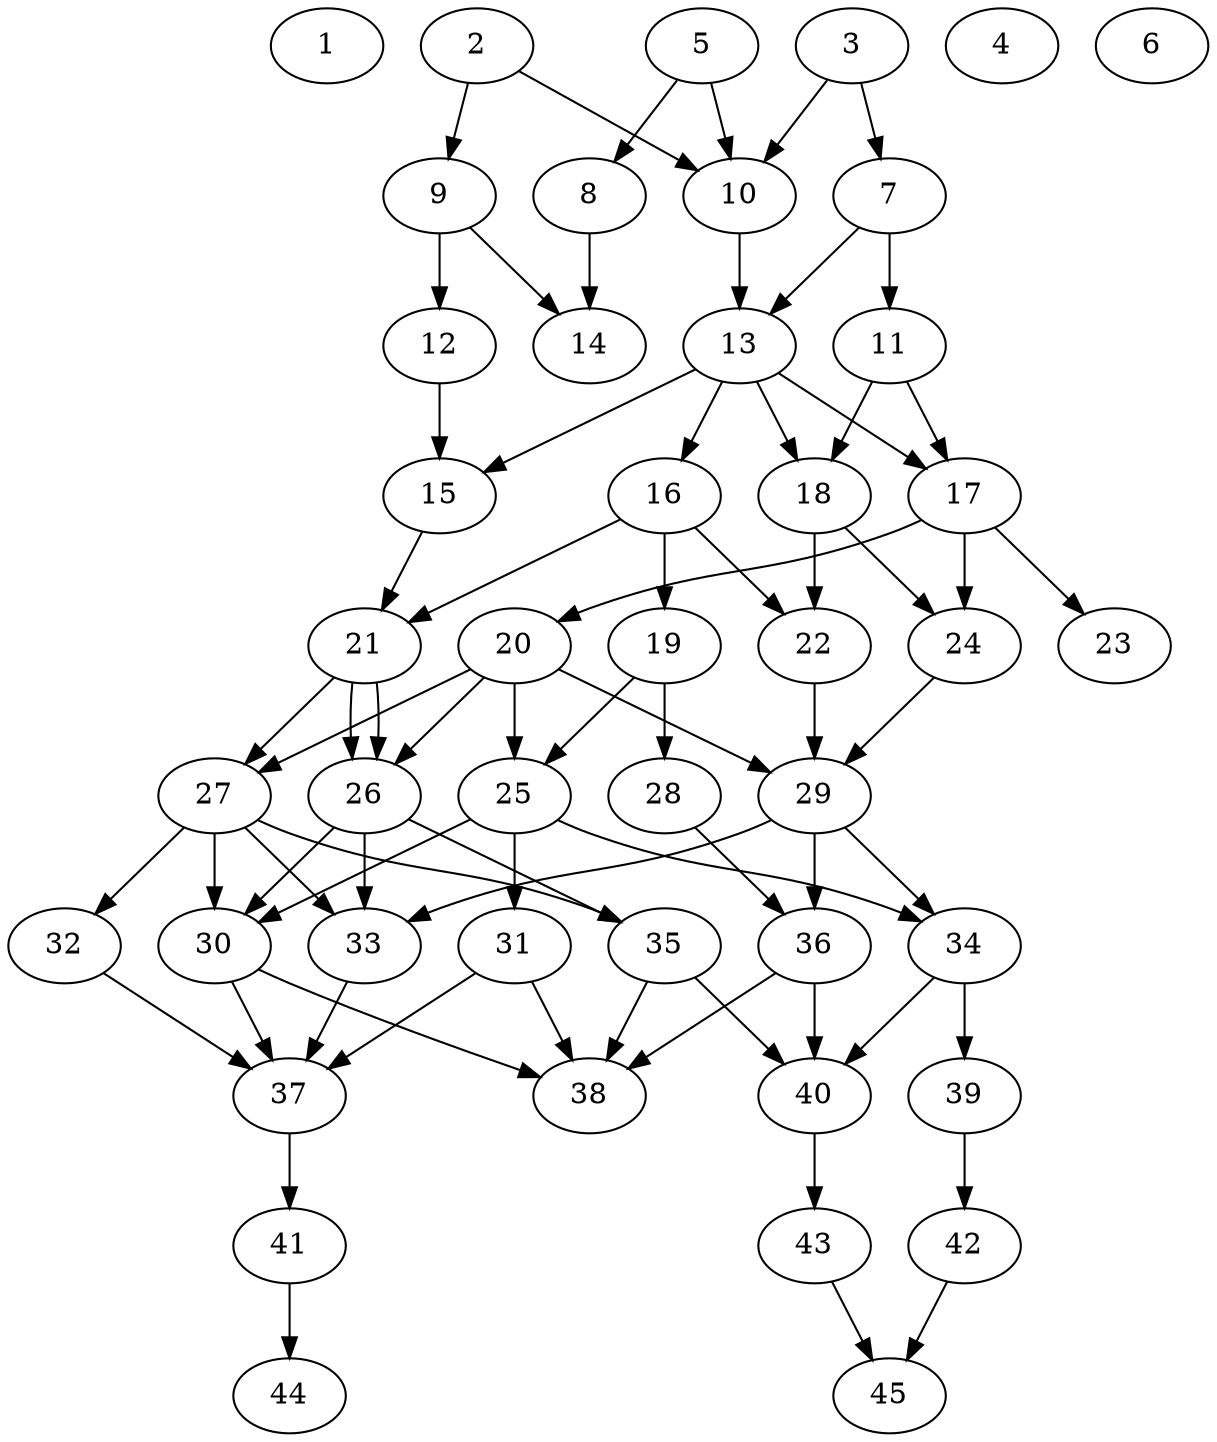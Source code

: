 // DAG automatically generated by daggen at Thu Oct  3 14:07:25 2019
// ./daggen --dot -n 45 --ccr 0.4 --fat 0.5 --regular 0.5 --density 0.5 --mindata 5242880 --maxdata 52428800 
digraph G {
  1 [size="16829440", alpha="0.09", expect_size="6731776"] 
  2 [size="128872960", alpha="0.07", expect_size="51549184"] 
  2 -> 9 [size ="51549184"]
  2 -> 10 [size ="51549184"]
  3 [size="129359360", alpha="0.16", expect_size="51743744"] 
  3 -> 7 [size ="51743744"]
  3 -> 10 [size ="51743744"]
  4 [size="39756800", alpha="0.04", expect_size="15902720"] 
  5 [size="69452800", alpha="0.09", expect_size="27781120"] 
  5 -> 8 [size ="27781120"]
  5 -> 10 [size ="27781120"]
  6 [size="100756480", alpha="0.14", expect_size="40302592"] 
  7 [size="96680960", alpha="0.14", expect_size="38672384"] 
  7 -> 11 [size ="38672384"]
  7 -> 13 [size ="38672384"]
  8 [size="48250880", alpha="0.01", expect_size="19300352"] 
  8 -> 14 [size ="19300352"]
  9 [size="73300480", alpha="0.10", expect_size="29320192"] 
  9 -> 12 [size ="29320192"]
  9 -> 14 [size ="29320192"]
  10 [size="34506240", alpha="0.11", expect_size="13802496"] 
  10 -> 13 [size ="13802496"]
  11 [size="44766720", alpha="0.07", expect_size="17906688"] 
  11 -> 17 [size ="17906688"]
  11 -> 18 [size ="17906688"]
  12 [size="96593920", alpha="0.19", expect_size="38637568"] 
  12 -> 15 [size ="38637568"]
  13 [size="19486720", alpha="0.18", expect_size="7794688"] 
  13 -> 15 [size ="7794688"]
  13 -> 16 [size ="7794688"]
  13 -> 17 [size ="7794688"]
  13 -> 18 [size ="7794688"]
  14 [size="114959360", alpha="0.03", expect_size="45983744"] 
  15 [size="18168320", alpha="0.20", expect_size="7267328"] 
  15 -> 21 [size ="7267328"]
  16 [size="68902400", alpha="0.08", expect_size="27560960"] 
  16 -> 19 [size ="27560960"]
  16 -> 21 [size ="27560960"]
  16 -> 22 [size ="27560960"]
  17 [size="31408640", alpha="0.18", expect_size="12563456"] 
  17 -> 20 [size ="12563456"]
  17 -> 23 [size ="12563456"]
  17 -> 24 [size ="12563456"]
  18 [size="116764160", alpha="0.13", expect_size="46705664"] 
  18 -> 22 [size ="46705664"]
  18 -> 24 [size ="46705664"]
  19 [size="122777600", alpha="0.20", expect_size="49111040"] 
  19 -> 25 [size ="49111040"]
  19 -> 28 [size ="49111040"]
  20 [size="66383360", alpha="0.10", expect_size="26553344"] 
  20 -> 25 [size ="26553344"]
  20 -> 26 [size ="26553344"]
  20 -> 27 [size ="26553344"]
  20 -> 29 [size ="26553344"]
  21 [size="128358400", alpha="0.02", expect_size="51343360"] 
  21 -> 26 [size ="51343360"]
  21 -> 26 [size ="51343360"]
  21 -> 27 [size ="51343360"]
  22 [size="49082880", alpha="0.13", expect_size="19633152"] 
  22 -> 29 [size ="19633152"]
  23 [size="41200640", alpha="0.03", expect_size="16480256"] 
  24 [size="27240960", alpha="0.18", expect_size="10896384"] 
  24 -> 29 [size ="10896384"]
  25 [size="43880960", alpha="0.03", expect_size="17552384"] 
  25 -> 30 [size ="17552384"]
  25 -> 31 [size ="17552384"]
  25 -> 34 [size ="17552384"]
  26 [size="43502080", alpha="0.03", expect_size="17400832"] 
  26 -> 30 [size ="17400832"]
  26 -> 33 [size ="17400832"]
  26 -> 35 [size ="17400832"]
  27 [size="92103680", alpha="0.16", expect_size="36841472"] 
  27 -> 30 [size ="36841472"]
  27 -> 32 [size ="36841472"]
  27 -> 33 [size ="36841472"]
  27 -> 35 [size ="36841472"]
  28 [size="81909760", alpha="0.16", expect_size="32763904"] 
  28 -> 36 [size ="32763904"]
  29 [size="39626240", alpha="0.06", expect_size="15850496"] 
  29 -> 33 [size ="15850496"]
  29 -> 34 [size ="15850496"]
  29 -> 36 [size ="15850496"]
  30 [size="38440960", alpha="0.20", expect_size="15376384"] 
  30 -> 37 [size ="15376384"]
  30 -> 38 [size ="15376384"]
  31 [size="100106240", alpha="0.18", expect_size="40042496"] 
  31 -> 37 [size ="40042496"]
  31 -> 38 [size ="40042496"]
  32 [size="110384640", alpha="0.11", expect_size="44153856"] 
  32 -> 37 [size ="44153856"]
  33 [size="67077120", alpha="0.06", expect_size="26830848"] 
  33 -> 37 [size ="26830848"]
  34 [size="86438400", alpha="0.17", expect_size="34575360"] 
  34 -> 39 [size ="34575360"]
  34 -> 40 [size ="34575360"]
  35 [size="77153280", alpha="0.09", expect_size="30861312"] 
  35 -> 38 [size ="30861312"]
  35 -> 40 [size ="30861312"]
  36 [size="95569920", alpha="0.11", expect_size="38227968"] 
  36 -> 38 [size ="38227968"]
  36 -> 40 [size ="38227968"]
  37 [size="111372800", alpha="0.16", expect_size="44549120"] 
  37 -> 41 [size ="44549120"]
  38 [size="90170880", alpha="0.18", expect_size="36068352"] 
  39 [size="67115520", alpha="0.19", expect_size="26846208"] 
  39 -> 42 [size ="26846208"]
  40 [size="102394880", alpha="0.09", expect_size="40957952"] 
  40 -> 43 [size ="40957952"]
  41 [size="99448320", alpha="0.19", expect_size="39779328"] 
  41 -> 44 [size ="39779328"]
  42 [size="89937920", alpha="0.14", expect_size="35975168"] 
  42 -> 45 [size ="35975168"]
  43 [size="39385600", alpha="0.15", expect_size="15754240"] 
  43 -> 45 [size ="15754240"]
  44 [size="72138240", alpha="0.18", expect_size="28855296"] 
  45 [size="54120960", alpha="0.06", expect_size="21648384"] 
}
